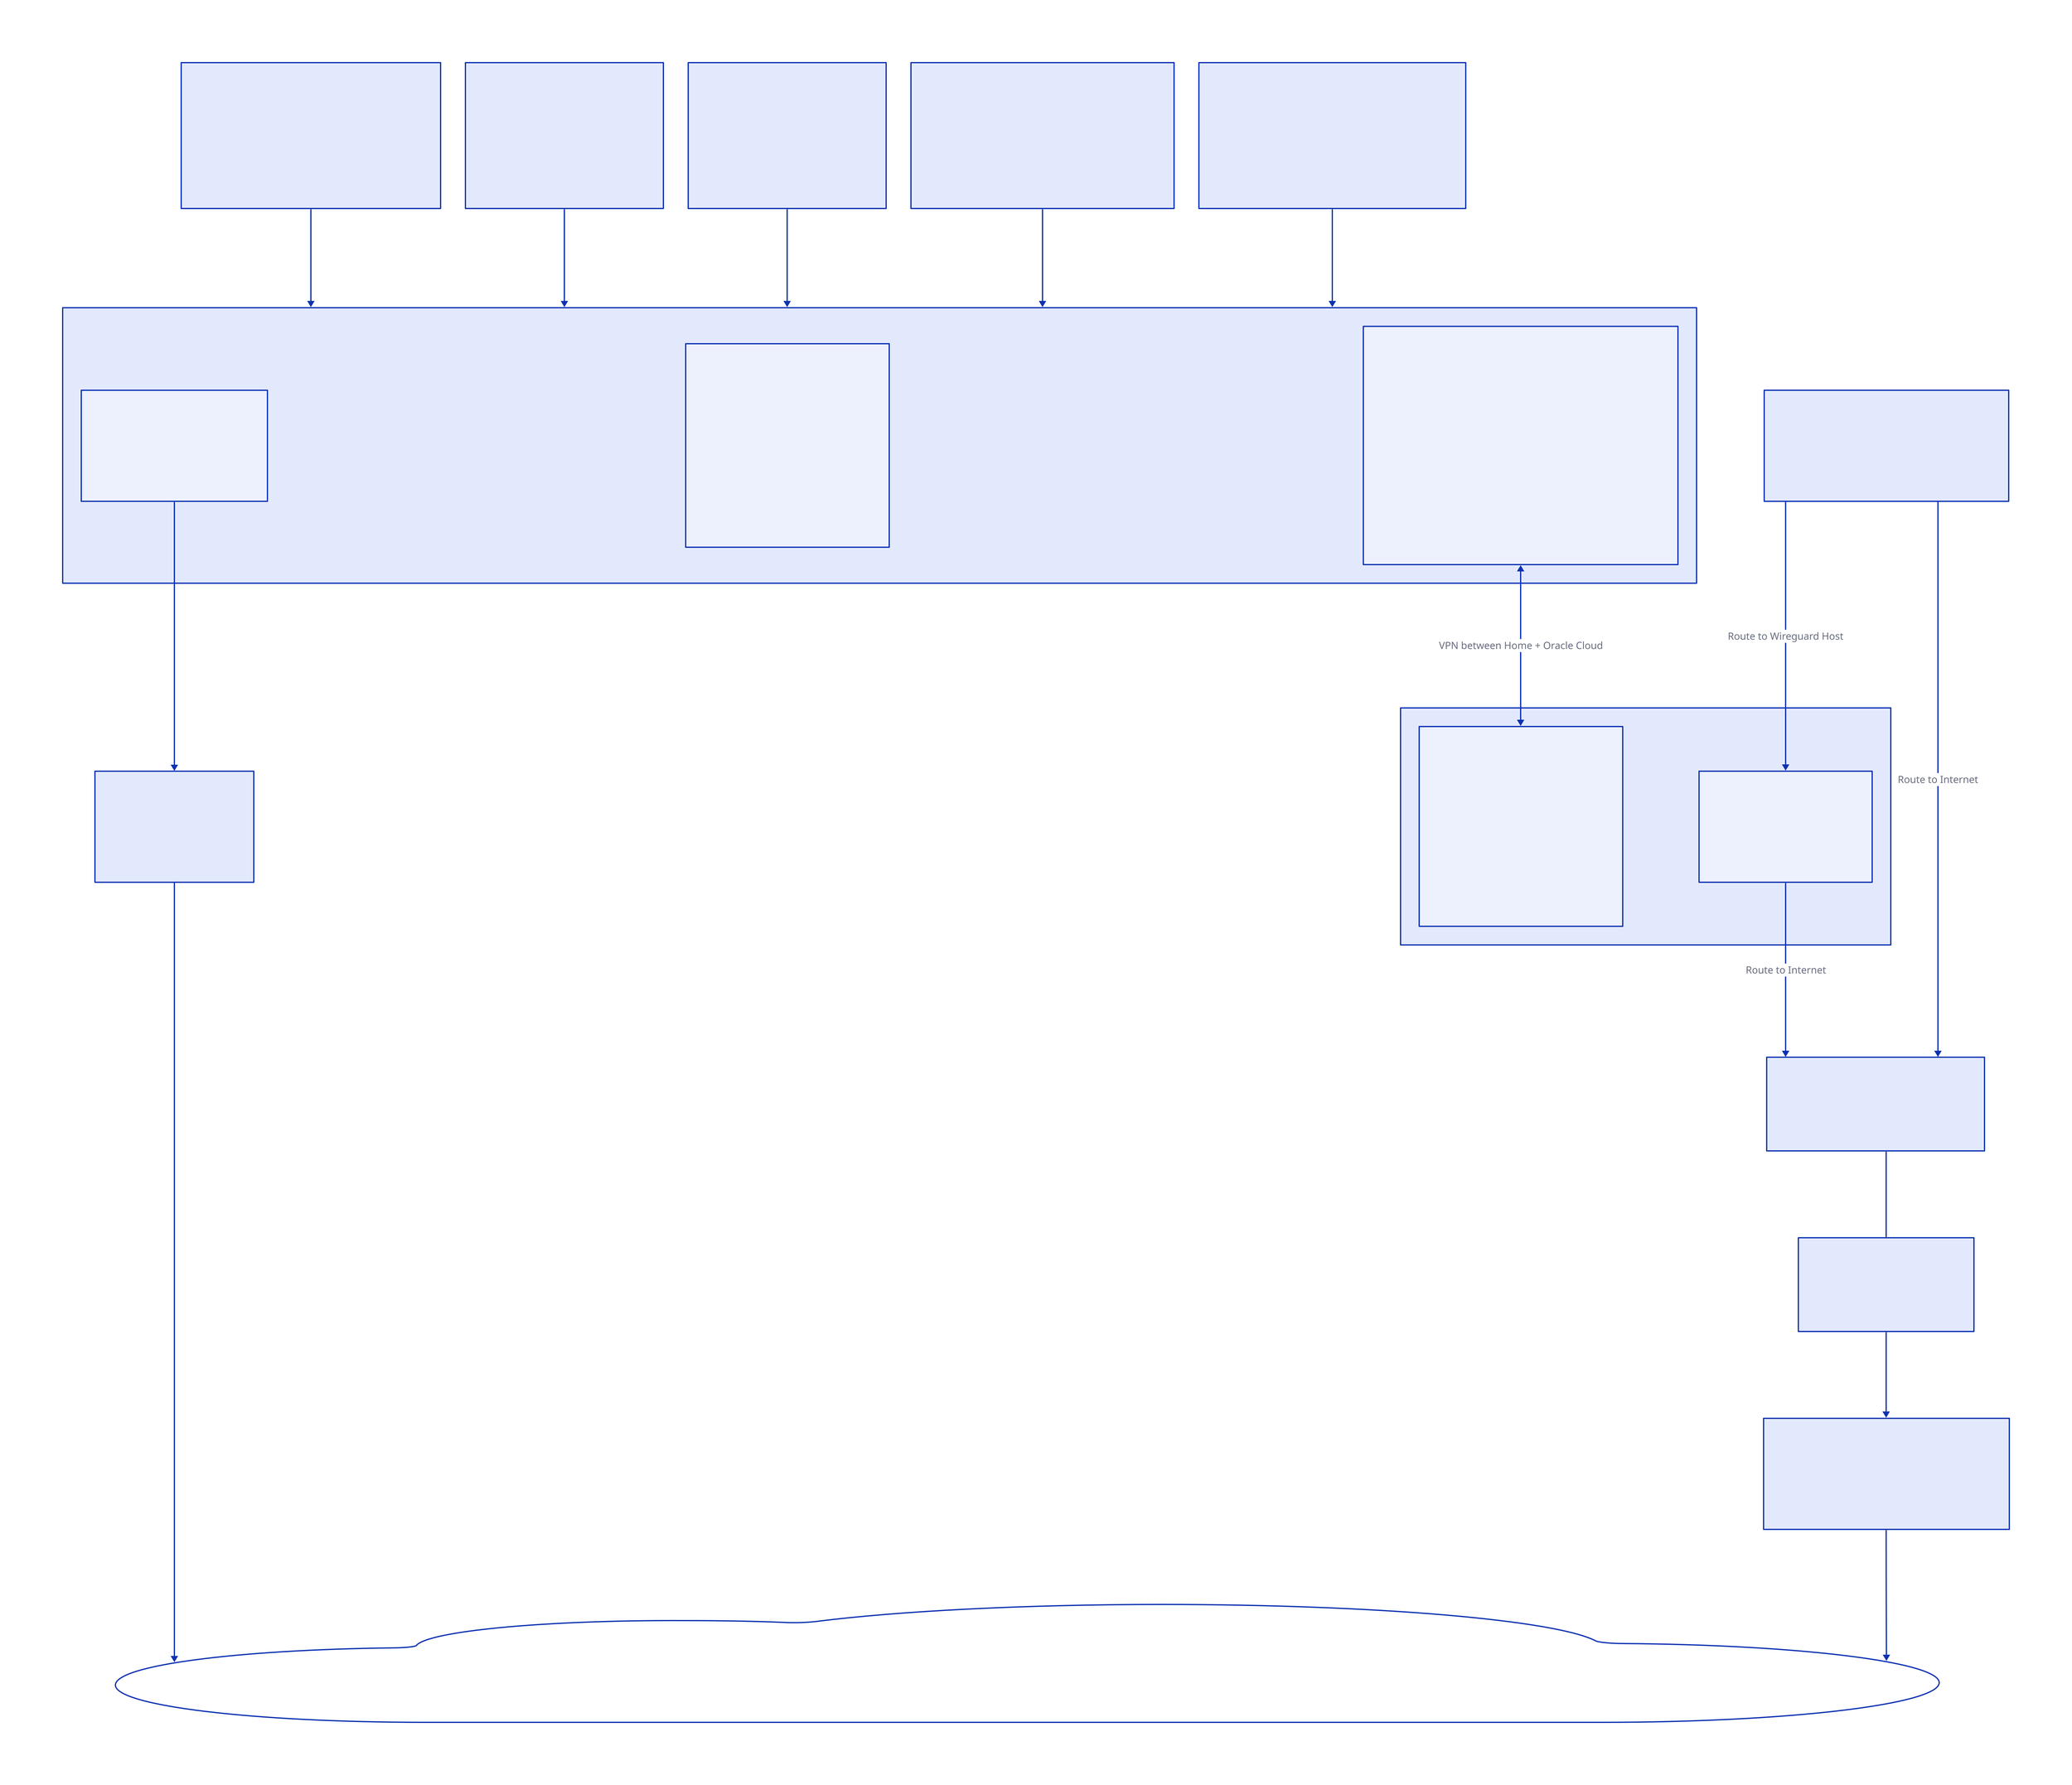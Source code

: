 ubuntu_vps_secondary: {
    label: ""
    explanation: |md
        # Ubuntu VPS - Secondary
        - Extra VPS
        - ens3 IP: 10.20.10.x/24
    |
}

ubuntu_vps_group: {
    label: ""
    ubuntu_vps_wireguard: {
        label: ""
        explanation: |md
            # Wireguard Instance
            ## Hosted on Ubuntu VPS
            - Address: 10.10.12.1/31
            - Allowed IPs: 
                - 10.10.12.0/32
                - 10.10.0.0/16
                - 10.20.0.0/16
        |
    }
    ubuntu_vps: {
        label: ""
        explanation: |md
            # Ubuntu VPS
            - WireGuard Host for S2S VPN
            - ens3 IP: 10.20.10.x/24
        |
    }
    
}



ubuntu_vps_secondary -> ubuntu_vps_group.ubuntu_vps: "Route to Wireguard Host"

oracle_sub_net: {
    label: ""
    explanation: |md
        # Oracle VCN Subnet
        - Network Range: 10.20.10.0/24
    |
}

ubuntu_vps_secondary -> oracle_sub_net: "Route to Internet"
ubuntu_vps_group.ubuntu_vps -> oracle_sub_net: "Route to Internet"

oracle_super_net: {
    label: ""
    explanation: |md
        # Oracle VCN
        - Network Range: 10.20.0.0/16
    |
}

oracle_sub_net -- oracle_super_net

oracle_internet_gateway: {
    label: ""
    explanation: |md
        # Oracle Internet Gateway
        - LAN IP: 10.20.x.1/24
        - WAN IP: x.x.x.x/0
    |
}

oracle_super_net -> oracle_internet_gateway

internet: {
    label: ""
    shape: cloud
    explanation: |md
        # Internet
        - 0.0.0.0/0
    |
}

oracle_internet_gateway -> internet

isp_router: {
    label: ""
    explanation: |md
        # ISP Router
        - WAN IP: x.x.x.x/0
        - LAN IP: 192.168.1.254/24
    |
}

internet <- isp_router

firewall_group: {
    label: ""
    direction: right
    firewall_wireguard_vps_s2s: {
        label: ""
        explanation: |md
            # Wireguard Instance
            ## Hosted on Firewall
            ## Connection to Oracle Cloud S2S connection
            - Address: 10.10.12.0/31
            - Allowed IPs: 
                - 10.10.12.1/32
                - 10.10.0.0/16
                - 10.20.0.0/16
        |
    }
    firewall_wireguard_ra_vpn: {
        label: ""
        explanation: |md
            # Wireguard Instance
            ## Hosted on Firewall
            ## Remote Access VPN
            - Address: 10.10.11.1/24
            - Allowed IPs: 
                - 10.10.11.x/32
        |
    }
    firewall: {
        label: ""
        explanation: |md
            # Firewall
            - WAN IP: 192.168.1.x/24
            - LAN IP: See gateways on VLANs
        |
    }
}

isp_router <- firewall_group.firewall

firewall_group.firewall_wireguard_vps_s2s <-> ubuntu_vps_group.ubuntu_vps_wireguard: "VPN between Home + Oracle Cloud"

vnet_0000_mgmt: {
    label: ""
    explanation: |md
        # Management VLAN
        - Network Range: 10.10.0.0/24
        - Gateway Address: 10.10.0.1
        - ID: 0
        - Purpose: Management VLAN of all network devices
    |
}
vnet_0010_lan: {
    label: ""
    explanation: |md
        # Management VLAN
        - Network Range: 10.10.10.0/24
        - Gateway Address: 10.10.10.1
        - ID: 10
        - Purpose: Primary LAN Devices, such as gaming PC
    |
}
vnet_0020_server: {
    label: ""
    explanation: |md
        # Management VLAN
        - Network Range: 10.10.20.0/24
        - Gateway Address: 10.10.20.1
        - ID: 20
        - Purpose: Server Network
    |
}
vnet_0030_iot: {
    label: ""
    explanation: |md
        # Management VLAN
        - Network Range: 10.10.30.0/24
        - Gateway Address: 10.10.30.1
        - ID: 30
        - Purpose: IOT Devices
    |
}
vnet_0250_isolated: {
    label: ""
    explanation: |md
        # Management VLAN
        - Network Range: 10.10.250.0/24
        - Gateway Address: 10.10.250.1
        - ID: 250
        - Purpose: Isolated Network for untrusted devices.
    |
}

firewall_group <- vnet_0000_mgmt
firewall_group <- vnet_0010_lan
firewall_group <- vnet_0020_server
firewall_group <- vnet_0030_iot
firewall_group <- vnet_0250_isolated